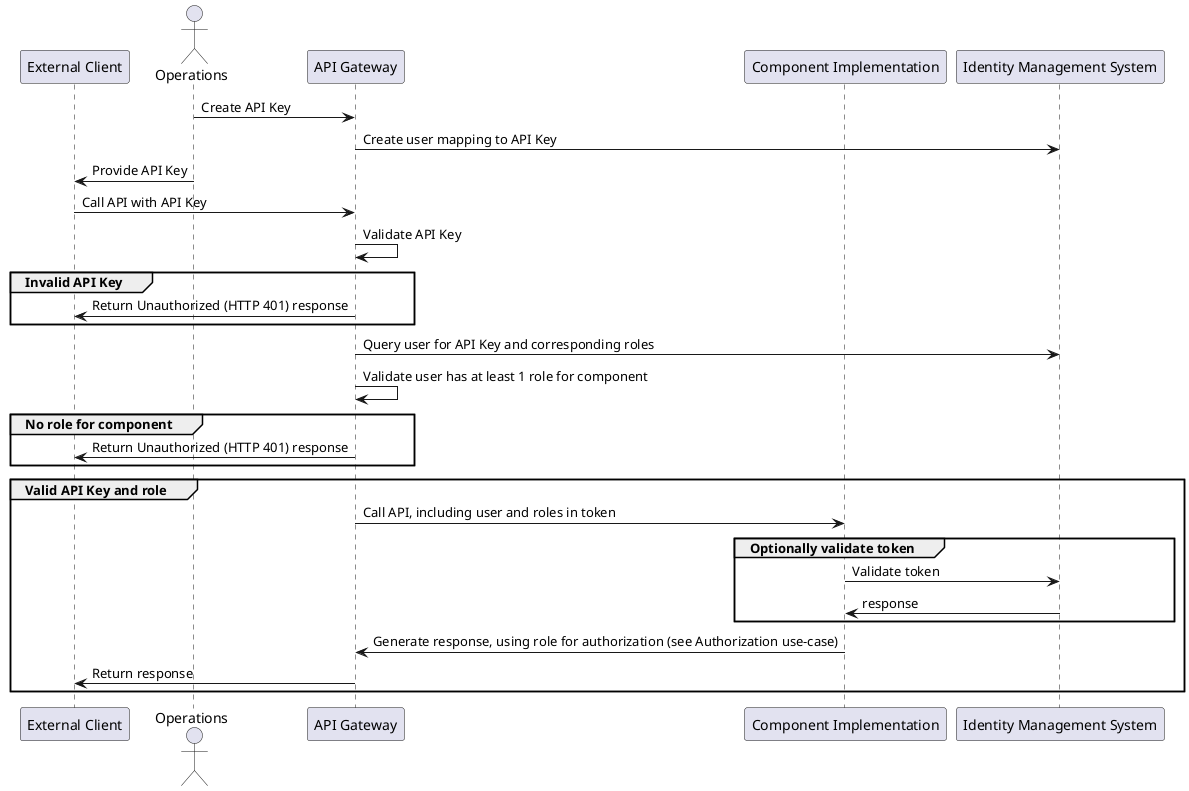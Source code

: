 @startuml

participant ExternalClient as "External Client"
actor Operations
participant APIGateway as "API Gateway"
participant ComponentImplementation as "Component Implementation"
participant IdentityManagementSystem as "Identity Management System"

Operations -> APIGateway : Create API Key
APIGateway -> IdentityManagementSystem : Create user mapping to API Key
Operations -> ExternalClient : Provide API Key
ExternalClient -> APIGateway : Call API with API Key
APIGateway -> APIGateway: Validate API Key

group Invalid API Key
    APIGateway -> ExternalClient : Return Unauthorized (HTTP 401) response
end

APIGateway -> IdentityManagementSystem : Query user for API Key and corresponding roles
APIGateway -> APIGateway: Validate user has at least 1 role for component

group No role for component
    APIGateway -> ExternalClient : Return Unauthorized (HTTP 401) response
end

group Valid API Key and role
    APIGateway -> ComponentImplementation : Call API, including user and roles in token

    group Optionally validate token
        ComponentImplementation -> IdentityManagementSystem : Validate token
        ComponentImplementation <- IdentityManagementSystem : response
    end

    ComponentImplementation -> APIGateway: Generate response, using role for authorization (see Authorization use-case)
    APIGateway -> ExternalClient : Return response
end


@enduml